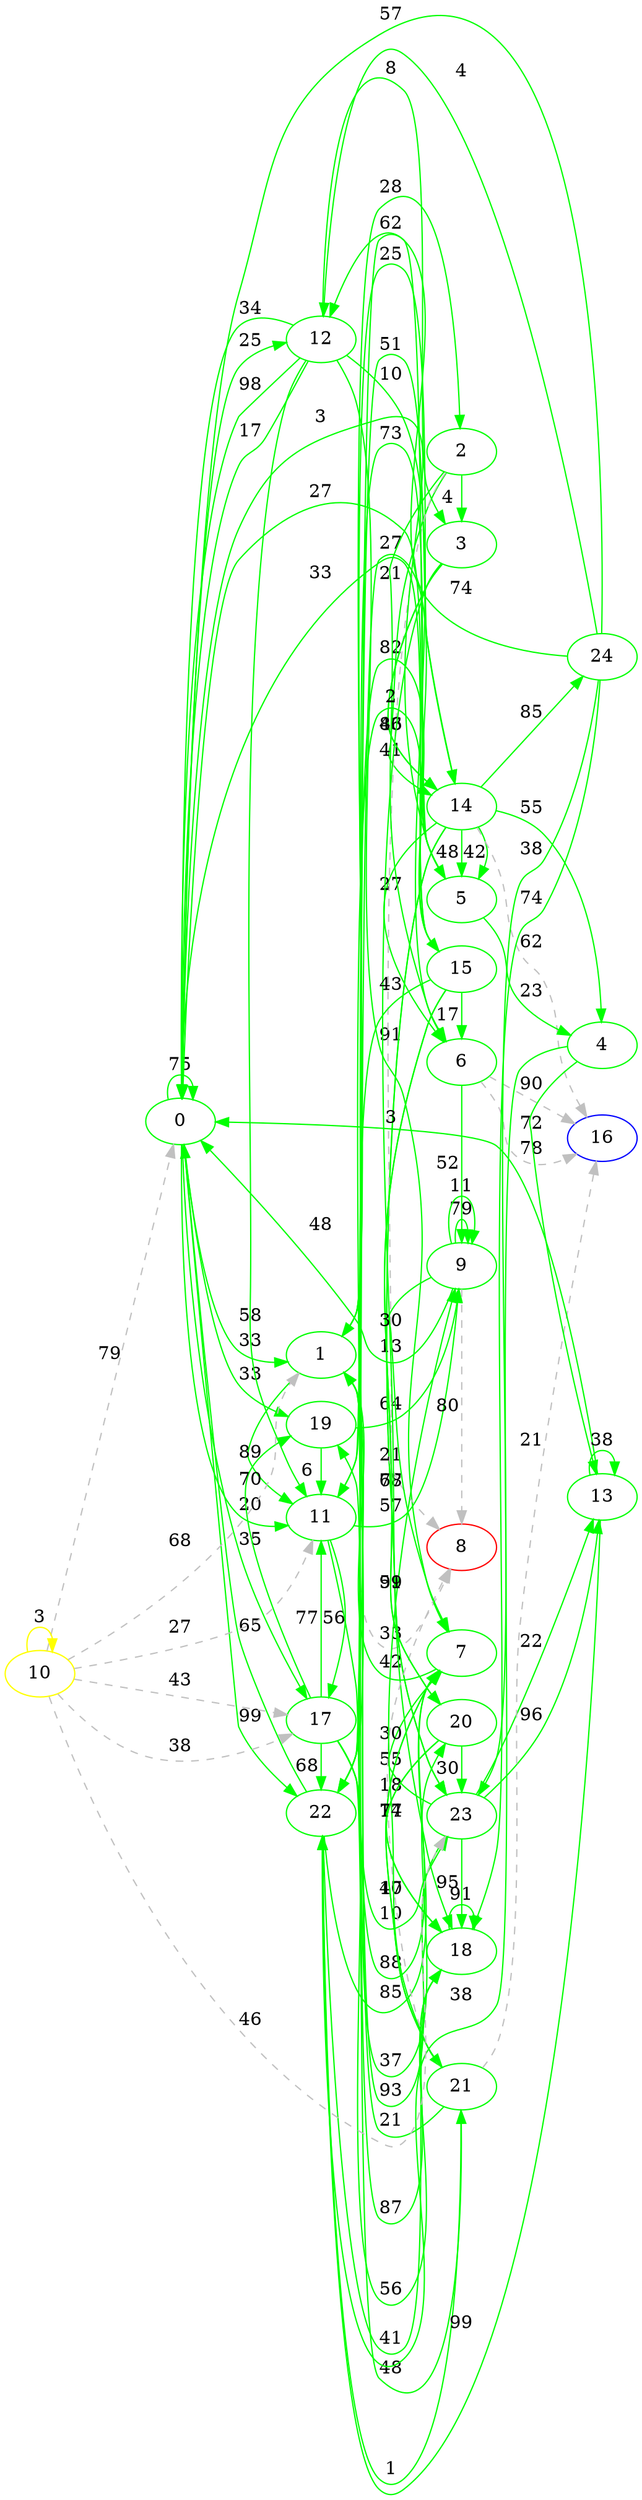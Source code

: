digraph G {
ranksep = "equally";
rankdir = LR;
{rank = same; 0; };
{rank = same; 1; 22; 12; 17; 11; 19; };
{rank = same; 14; 8; 2; 23; 7; 18; 5; 6; 3; 21; 20; 15; 9; };
{rank = same; 24; 16; 4; 13; };
{rank = same; };
{rank = same; 10; };
{rank = same; };
8 [color = "red"];
16 [color = "blue"];
2 [color = "green"];
24 [color = "green"];
3 [color = "green"];
12 [color = "green"];
4 [color = "green"];
5 [color = "green"];
17 [color = "green"];
13 [color = "green"];
23 [color = "green"];
20 [color = "green"];
15 [color = "green"];
11 [color = "green"];
19 [color = "green"];
18 [color = "green"];
22 [color = "green"];
21 [color = "green"];
7 [color = "green"];
9 [color = "green"];
6 [color = "green"];
14 [color = "green"];
1 [color = "green"];
0 [color = "green"];
10 [color = "yellow"];
0->1[label="33" color = "green"];
0->22[label="99" color = "green"];
0->0[label="75" color = "green"];
0->12[label="25" color = "green"];
0->17[label="35" color = "green"];
0->11[label="20" color = "green"];
0->19[label="33" color = "green"];
1->14[label="25" color = "green"];
1->8[label="33" color = "grey" style = "dashed"];
1->2[label="28" color = "green"];
1->11[label="89" color = "green"];
1->23[label="93" color = "green"];
1->23[label="10" color = "green"];
22->7[label="85" color = "green"];
22->18[label="41" color = "green"];
22->5[label="27" color = "green"];
22->14[label="51" color = "green"];
22->0[label="65" color = "green"];
12->6[label="10" color = "green"];
12->0[label="98" color = "green"];
12->7[label="91" color = "green"];
12->0[label="17" color = "green"];
12->3[label="8" color = "green"];
12->11[label="58" color = "green"];
12->0[label="34" color = "green"];
17->18[label="56" color = "green"];
17->21[label="48" color = "green"];
17->20[label="37" color = "green"];
17->19[label="70" color = "green"];
17->11[label="77" color = "green"];
17->22[label="68" color = "green"];
11->15[label="82" color = "green"];
11->17[label="56" color = "green"];
11->7[label="88" color = "green"];
11->9[label="57" color = "green"];
19->9[label="64" color = "green"];
19->11[label="6" color = "green"];
14->6[label="27" color = "green"];
14->23[label="68" color = "green"];
14->24[label="85" color = "green"];
14->5[label="48" color = "green"];
14->16[label="62" color = "grey" style = "dashed"];
14->4[label="55" color = "green"];
14->23[label="77" color = "green"];
14->5[label="42" color = "green"];
8
2->14[label="41" color = "green"];
2->8[label="21" color = "grey" style = "dashed"];
2->6[label="21" color = "green"];
2->3[label="4" color = "green"];
23->13[label="22" color = "green"];
23->7[label="55" color = "green"];
23->18[label="95" color = "green"];
23->13[label="96" color = "green"];
7->21[label="40" color = "green"];
7->1[label="42" color = "green"];
18->19[label="87" color = "green"];
18->18[label="91" color = "green"];
5->1[label="73" color = "green"];
5->0[label="3" color = "green"];
5->4[label="23" color = "green"];
5->12[label="62" color = "green"];
6->9[label="52" color = "green"];
6->16[label="78" color = "grey" style = "dashed"];
6->16[label="90" color = "grey" style = "dashed"];
3->18[label="13" color = "green"];
3->14[label="43" color = "green"];
3->14[label="86" color = "green"];
21->8[label="30" color = "grey" style = "dashed"];
21->1[label="21" color = "green"];
21->9[label="18" color = "green"];
21->22[label="1" color = "green"];
21->16[label="21" color = "grey" style = "dashed"];
21->7[label="17" color = "green"];
20->18[label="14" color = "green"];
20->23[label="30" color = "green"];
20->18[label="77" color = "green"];
15->20[label="91" color = "green"];
15->20[label="59" color = "green"];
15->6[label="17" color = "green"];
15->22[label="2" color = "green"];
15->22[label="43" color = "green"];
15->0[label="27" color = "green"];
15->0[label="33" color = "green"];
9->8[label="80" color = "grey" style = "dashed"];
9->0[label="48" color = "green"];
9->9[label="79" color = "green"];
9->9[label="11" color = "green"];
9->7[label="30" color = "green"];
24->18[label="74" color = "green"];
24->11[label="74" color = "green"];
24->0[label="57" color = "green"];
24->23[label="38" color = "green"];
24->12[label="4" color = "green"];
16
4->13[label="72" color = "green"];
4->22[label="38" color = "green"];
13->13[label="38" color = "green"];
13->0[label="3" color = "green"];
13->22[label="99" color = "green"];
10->0[label="79" color = "grey" style = "dashed"];
10->10[label="3" color = "yellow"];
10->11[label="27" color = "grey" style = "dashed"];
10->17[label="38" color = "grey" style = "dashed"];
10->1[label="68" color = "grey" style = "dashed"];
10->17[label="43" color = "grey" style = "dashed"];
10->23[label="46" color = "grey" style = "dashed"];
}
